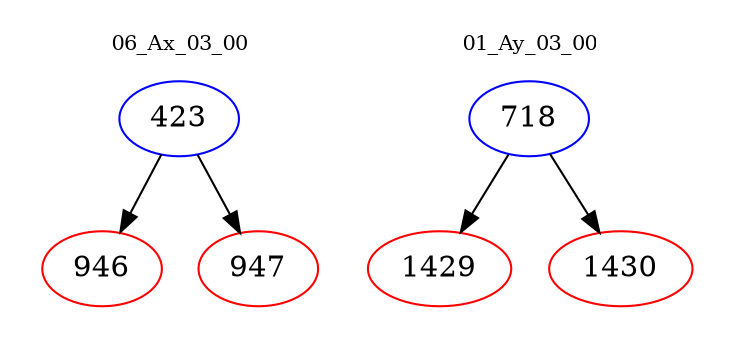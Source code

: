 digraph{
subgraph cluster_0 {
color = white
label = "06_Ax_03_00";
fontsize=10;
T0_423 [label="423", color="blue"]
T0_423 -> T0_946 [color="black"]
T0_946 [label="946", color="red"]
T0_423 -> T0_947 [color="black"]
T0_947 [label="947", color="red"]
}
subgraph cluster_1 {
color = white
label = "01_Ay_03_00";
fontsize=10;
T1_718 [label="718", color="blue"]
T1_718 -> T1_1429 [color="black"]
T1_1429 [label="1429", color="red"]
T1_718 -> T1_1430 [color="black"]
T1_1430 [label="1430", color="red"]
}
}
